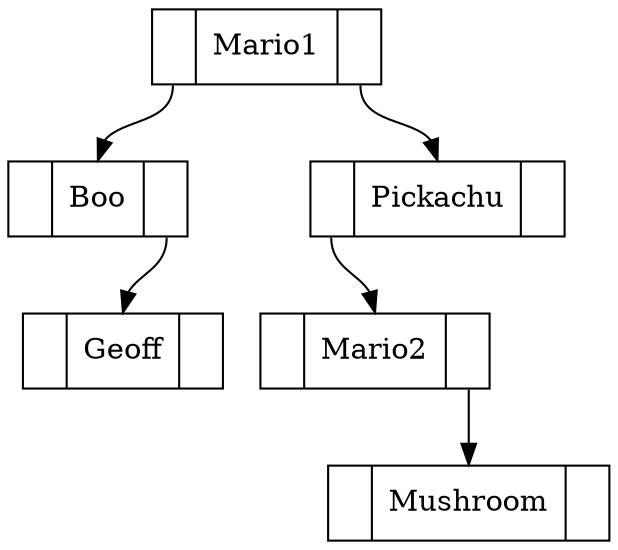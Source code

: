 digraph g{
node [shape = record, heigth=.1];
capaBoo[label= "<f0>|<f1>Boo|<f2>"];
"capaBoo":f2 -> "capaGeoff":f1;
capaGeoff[label= "<f0>|<f1>Geoff|<f2>"];
capaMario1[label= "<f0>|<f1>Mario1|<f2>"];
"capaMario1":f2 -> "capaPickachu":f1;
"capaMario1":f0 -> "capaBoo":f1;
capaMario2[label= "<f0>|<f1>Mario2|<f2>"];
"capaMario2":f2 -> "capaMushroom":f1;
capaMushroom[label= "<f0>|<f1>Mushroom|<f2>"];
capaPickachu[label= "<f0>|<f1>Pickachu|<f2>"];
"capaPickachu":f0 -> "capaMario2":f1;

}
